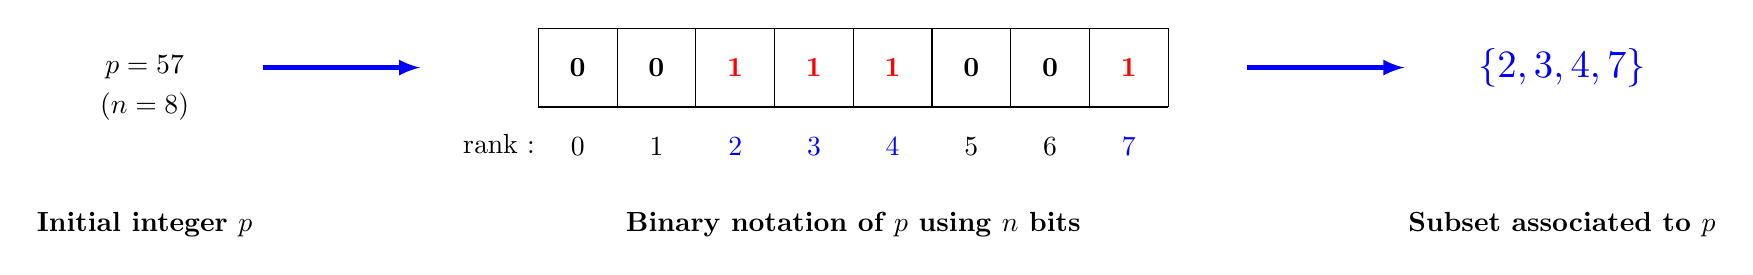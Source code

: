 \begin{tikzpicture}



\draw (0,0) grid ++(8,1);

\node at(-5,0.5) {$p = 57$};
\node at(-5,0) {$(n = 8)$};

\node at(-5,-1.5) {\bf Initial integer $p$};

\draw[->,>=latex,ultra thick, blue] (-3.5,0.5)--++(2,0);

\node at (0.5,0.5) {\bf 0};
\node at (1.5,0.5) {\bf 0};
\node[red] at (2.5,0.5) {\bf 1};
\node[red] at (3.5,0.5) {\bf 1};
\node[red] at (4.5,0.5) {\bf 1};
\node at (5.5,0.5) {\bf 0};
\node at (6.5,0.5) {\bf 0};
\node[red] at (7.5,0.5) {\bf 1};


\node at (-0.5,-0.47) {rank : };
\node at (0.5,-0.5) {0};
\node at (1.5,-0.5) {1};
\node[blue] at (2.5,-0.5) {2};
\node[blue]  at (3.5,-0.5) {3};
\node[blue] at (4.5,-0.5) {4};
\node  at (5.5,-0.5) {5};
\node at (6.5,-0.5) {6};
\node[blue]  at (7.5,-0.5) {7};

\node at(4,-1.5) {\bf Binary notation of $p$ using $n$ bits};


\draw[->,>=latex,ultra thick, blue] (9,0.5)--++(2,0);

\node[scale=1.4,blue] at (13,0.5) {$\{2,3,4,7\}$};

\node at(13,-1.5) {\bf Subset associated to $p$};


\end{tikzpicture}